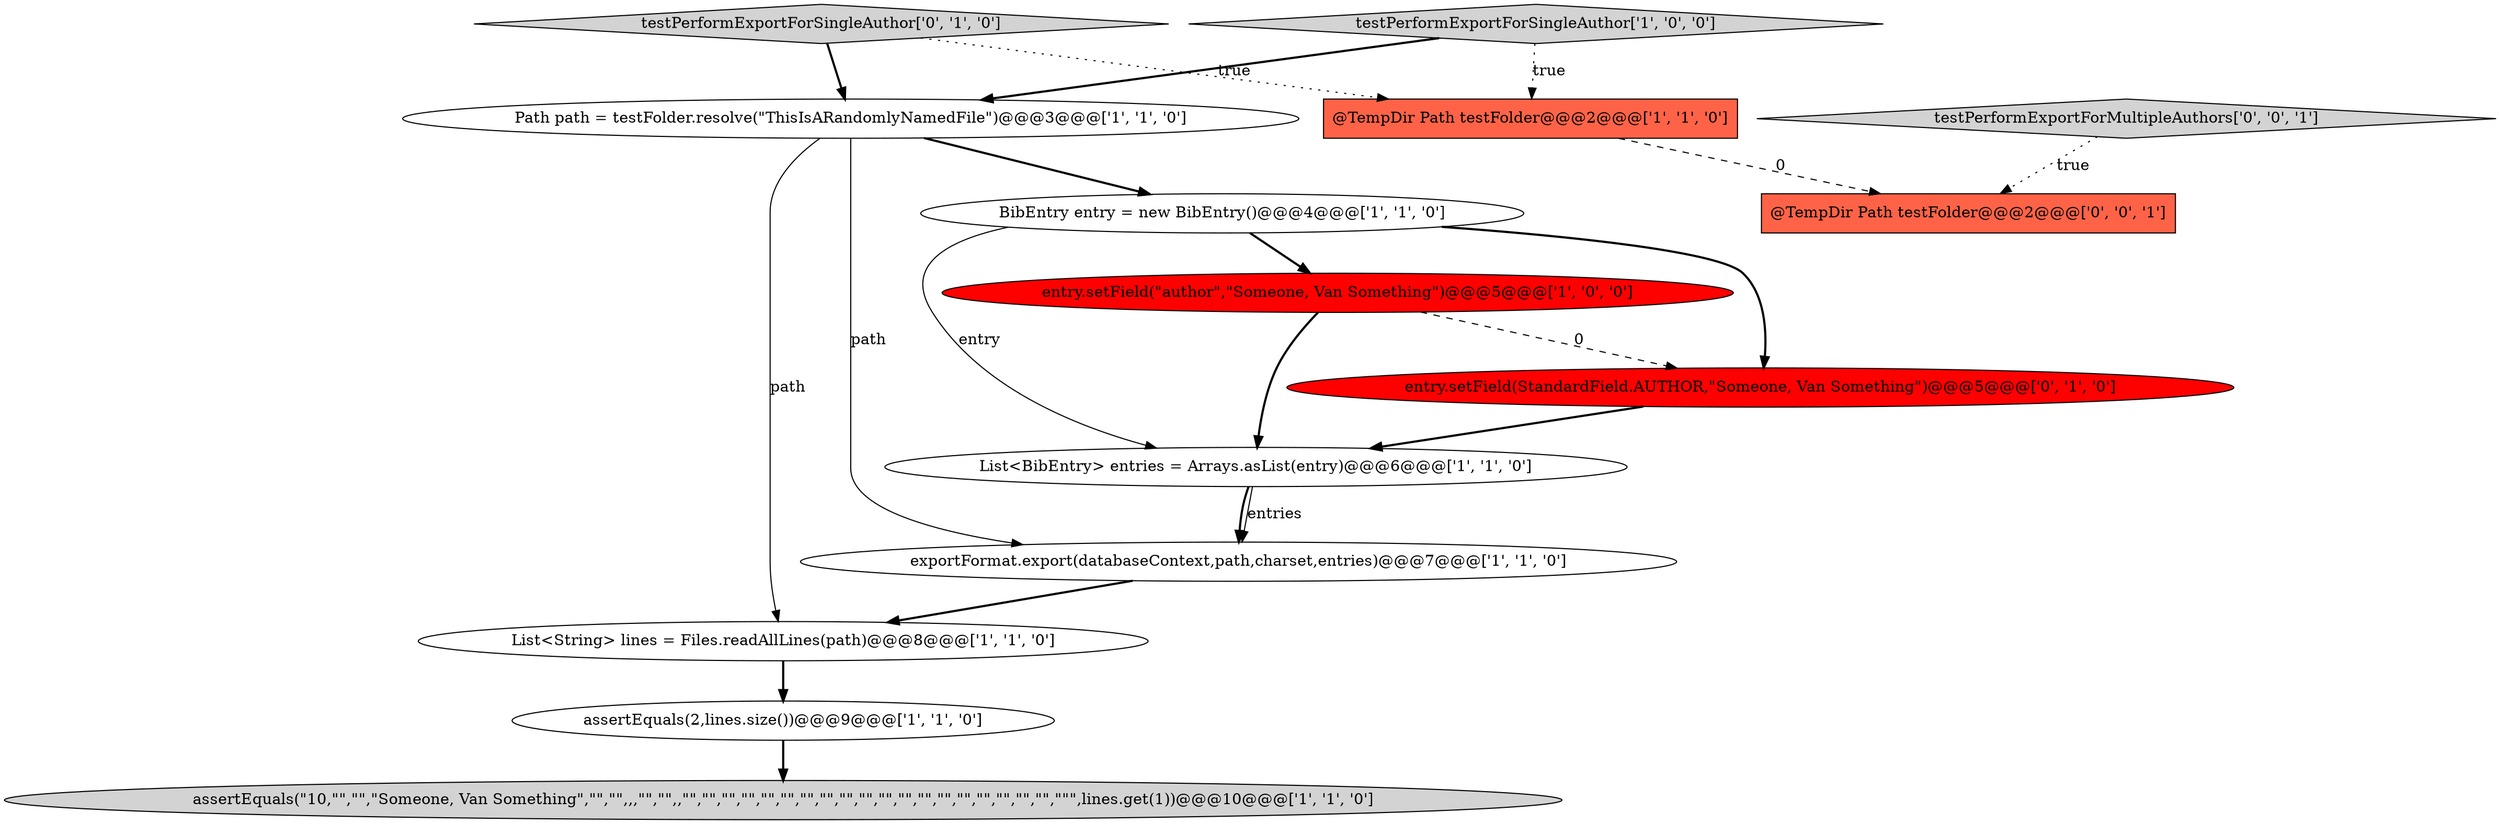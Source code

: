 digraph {
11 [style = filled, label = "testPerformExportForSingleAuthor['0', '1', '0']", fillcolor = lightgray, shape = diamond image = "AAA0AAABBB2BBB"];
7 [style = filled, label = "assertEquals(\"10,\"\",\"\",\"Someone, Van Something\",\"\",\"\",,,\"\",\"\",,\"\",\"\",\"\",\"\",\"\",\"\",\"\",\"\",\"\",\"\",\"\",\"\",\"\",\"\",\"\",\"\",\"\",\"\",\"\",\"\"\",lines.get(1))@@@10@@@['1', '1', '0']", fillcolor = lightgray, shape = ellipse image = "AAA0AAABBB1BBB"];
9 [style = filled, label = "@TempDir Path testFolder@@@2@@@['1', '1', '0']", fillcolor = tomato, shape = box image = "AAA0AAABBB1BBB"];
13 [style = filled, label = "testPerformExportForMultipleAuthors['0', '0', '1']", fillcolor = lightgray, shape = diamond image = "AAA0AAABBB3BBB"];
0 [style = filled, label = "List<BibEntry> entries = Arrays.asList(entry)@@@6@@@['1', '1', '0']", fillcolor = white, shape = ellipse image = "AAA0AAABBB1BBB"];
2 [style = filled, label = "BibEntry entry = new BibEntry()@@@4@@@['1', '1', '0']", fillcolor = white, shape = ellipse image = "AAA0AAABBB1BBB"];
4 [style = filled, label = "Path path = testFolder.resolve(\"ThisIsARandomlyNamedFile\")@@@3@@@['1', '1', '0']", fillcolor = white, shape = ellipse image = "AAA0AAABBB1BBB"];
10 [style = filled, label = "entry.setField(StandardField.AUTHOR,\"Someone, Van Something\")@@@5@@@['0', '1', '0']", fillcolor = red, shape = ellipse image = "AAA1AAABBB2BBB"];
6 [style = filled, label = "exportFormat.export(databaseContext,path,charset,entries)@@@7@@@['1', '1', '0']", fillcolor = white, shape = ellipse image = "AAA0AAABBB1BBB"];
5 [style = filled, label = "List<String> lines = Files.readAllLines(path)@@@8@@@['1', '1', '0']", fillcolor = white, shape = ellipse image = "AAA0AAABBB1BBB"];
8 [style = filled, label = "entry.setField(\"author\",\"Someone, Van Something\")@@@5@@@['1', '0', '0']", fillcolor = red, shape = ellipse image = "AAA1AAABBB1BBB"];
12 [style = filled, label = "@TempDir Path testFolder@@@2@@@['0', '0', '1']", fillcolor = tomato, shape = box image = "AAA0AAABBB3BBB"];
3 [style = filled, label = "testPerformExportForSingleAuthor['1', '0', '0']", fillcolor = lightgray, shape = diamond image = "AAA0AAABBB1BBB"];
1 [style = filled, label = "assertEquals(2,lines.size())@@@9@@@['1', '1', '0']", fillcolor = white, shape = ellipse image = "AAA0AAABBB1BBB"];
8->0 [style = bold, label=""];
0->6 [style = solid, label="entries"];
5->1 [style = bold, label=""];
6->5 [style = bold, label=""];
4->5 [style = solid, label="path"];
11->9 [style = dotted, label="true"];
9->12 [style = dashed, label="0"];
4->2 [style = bold, label=""];
4->6 [style = solid, label="path"];
3->9 [style = dotted, label="true"];
8->10 [style = dashed, label="0"];
2->10 [style = bold, label=""];
13->12 [style = dotted, label="true"];
0->6 [style = bold, label=""];
1->7 [style = bold, label=""];
3->4 [style = bold, label=""];
2->0 [style = solid, label="entry"];
10->0 [style = bold, label=""];
2->8 [style = bold, label=""];
11->4 [style = bold, label=""];
}
